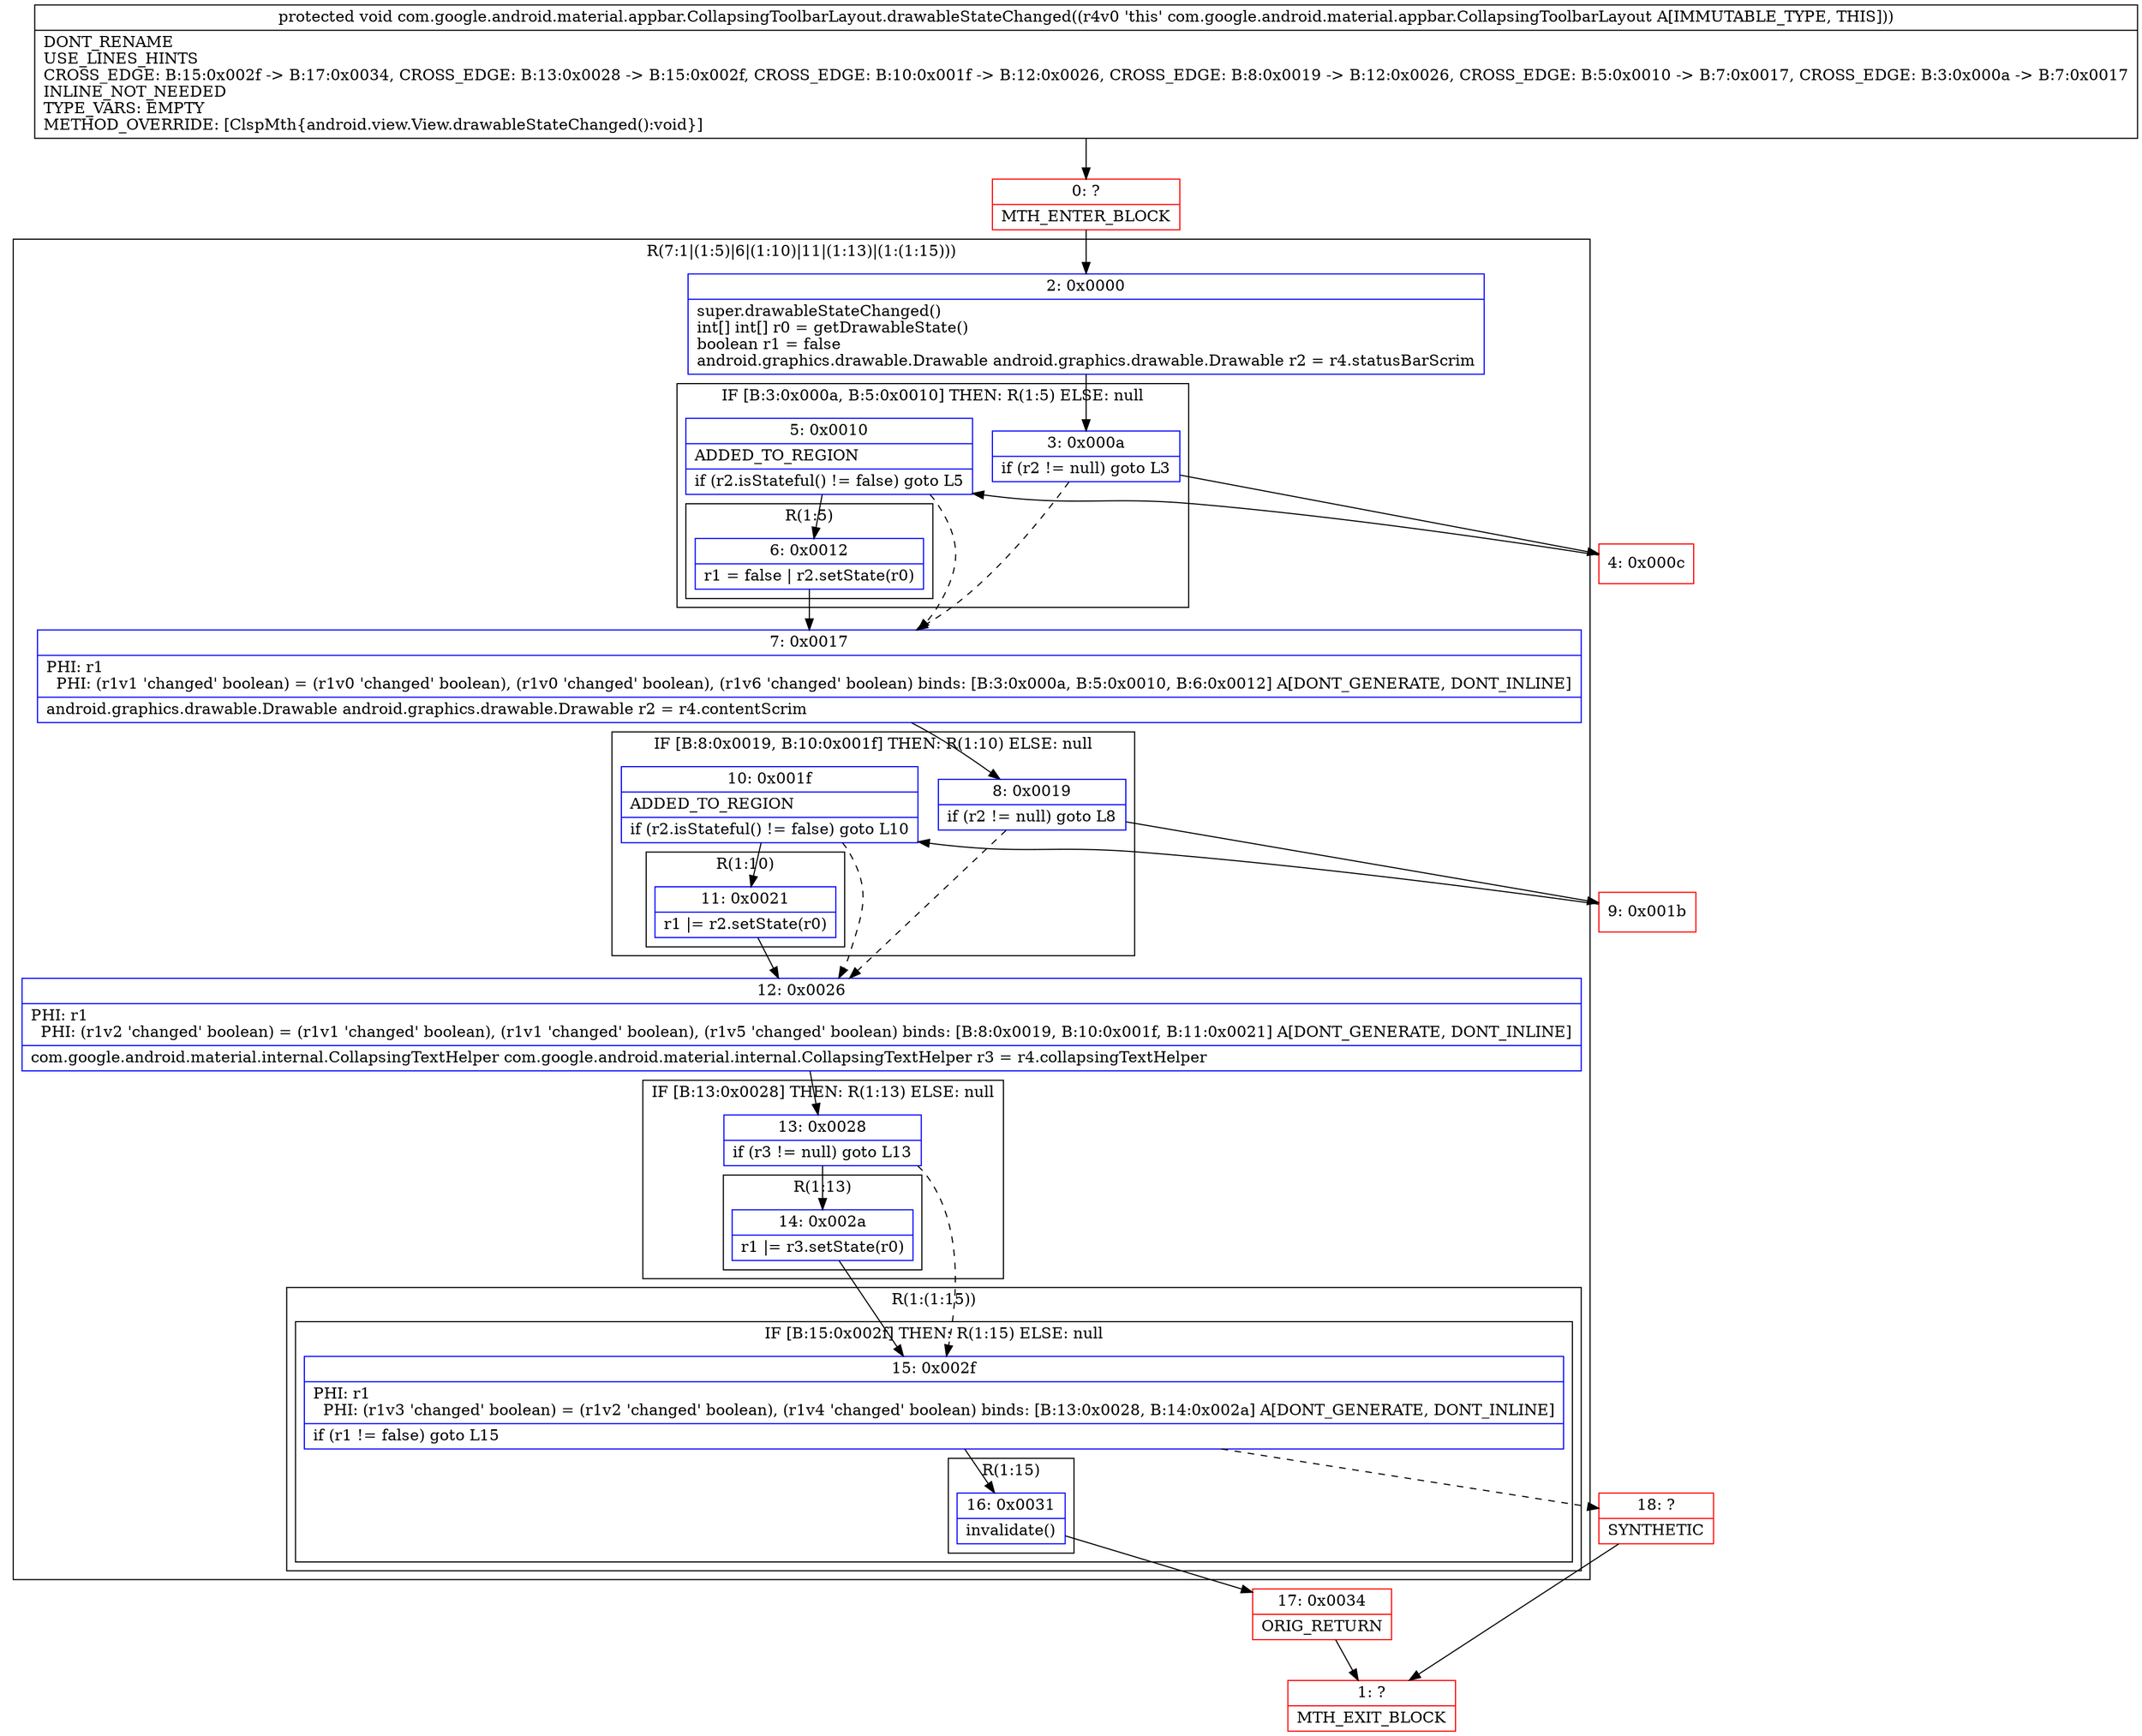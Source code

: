 digraph "CFG forcom.google.android.material.appbar.CollapsingToolbarLayout.drawableStateChanged()V" {
subgraph cluster_Region_1643610163 {
label = "R(7:1|(1:5)|6|(1:10)|11|(1:13)|(1:(1:15)))";
node [shape=record,color=blue];
Node_2 [shape=record,label="{2\:\ 0x0000|super.drawableStateChanged()\lint[] int[] r0 = getDrawableState()\lboolean r1 = false\landroid.graphics.drawable.Drawable android.graphics.drawable.Drawable r2 = r4.statusBarScrim\l}"];
subgraph cluster_IfRegion_654595132 {
label = "IF [B:3:0x000a, B:5:0x0010] THEN: R(1:5) ELSE: null";
node [shape=record,color=blue];
Node_3 [shape=record,label="{3\:\ 0x000a|if (r2 != null) goto L3\l}"];
Node_5 [shape=record,label="{5\:\ 0x0010|ADDED_TO_REGION\l|if (r2.isStateful() != false) goto L5\l}"];
subgraph cluster_Region_870424484 {
label = "R(1:5)";
node [shape=record,color=blue];
Node_6 [shape=record,label="{6\:\ 0x0012|r1 = false \| r2.setState(r0)\l}"];
}
}
Node_7 [shape=record,label="{7\:\ 0x0017|PHI: r1 \l  PHI: (r1v1 'changed' boolean) = (r1v0 'changed' boolean), (r1v0 'changed' boolean), (r1v6 'changed' boolean) binds: [B:3:0x000a, B:5:0x0010, B:6:0x0012] A[DONT_GENERATE, DONT_INLINE]\l|android.graphics.drawable.Drawable android.graphics.drawable.Drawable r2 = r4.contentScrim\l}"];
subgraph cluster_IfRegion_313873830 {
label = "IF [B:8:0x0019, B:10:0x001f] THEN: R(1:10) ELSE: null";
node [shape=record,color=blue];
Node_8 [shape=record,label="{8\:\ 0x0019|if (r2 != null) goto L8\l}"];
Node_10 [shape=record,label="{10\:\ 0x001f|ADDED_TO_REGION\l|if (r2.isStateful() != false) goto L10\l}"];
subgraph cluster_Region_1867209211 {
label = "R(1:10)";
node [shape=record,color=blue];
Node_11 [shape=record,label="{11\:\ 0x0021|r1 \|= r2.setState(r0)\l}"];
}
}
Node_12 [shape=record,label="{12\:\ 0x0026|PHI: r1 \l  PHI: (r1v2 'changed' boolean) = (r1v1 'changed' boolean), (r1v1 'changed' boolean), (r1v5 'changed' boolean) binds: [B:8:0x0019, B:10:0x001f, B:11:0x0021] A[DONT_GENERATE, DONT_INLINE]\l|com.google.android.material.internal.CollapsingTextHelper com.google.android.material.internal.CollapsingTextHelper r3 = r4.collapsingTextHelper\l}"];
subgraph cluster_IfRegion_931763347 {
label = "IF [B:13:0x0028] THEN: R(1:13) ELSE: null";
node [shape=record,color=blue];
Node_13 [shape=record,label="{13\:\ 0x0028|if (r3 != null) goto L13\l}"];
subgraph cluster_Region_1166807737 {
label = "R(1:13)";
node [shape=record,color=blue];
Node_14 [shape=record,label="{14\:\ 0x002a|r1 \|= r3.setState(r0)\l}"];
}
}
subgraph cluster_Region_631637283 {
label = "R(1:(1:15))";
node [shape=record,color=blue];
subgraph cluster_IfRegion_405271587 {
label = "IF [B:15:0x002f] THEN: R(1:15) ELSE: null";
node [shape=record,color=blue];
Node_15 [shape=record,label="{15\:\ 0x002f|PHI: r1 \l  PHI: (r1v3 'changed' boolean) = (r1v2 'changed' boolean), (r1v4 'changed' boolean) binds: [B:13:0x0028, B:14:0x002a] A[DONT_GENERATE, DONT_INLINE]\l|if (r1 != false) goto L15\l}"];
subgraph cluster_Region_604828571 {
label = "R(1:15)";
node [shape=record,color=blue];
Node_16 [shape=record,label="{16\:\ 0x0031|invalidate()\l}"];
}
}
}
}
Node_0 [shape=record,color=red,label="{0\:\ ?|MTH_ENTER_BLOCK\l}"];
Node_4 [shape=record,color=red,label="{4\:\ 0x000c}"];
Node_9 [shape=record,color=red,label="{9\:\ 0x001b}"];
Node_17 [shape=record,color=red,label="{17\:\ 0x0034|ORIG_RETURN\l}"];
Node_1 [shape=record,color=red,label="{1\:\ ?|MTH_EXIT_BLOCK\l}"];
Node_18 [shape=record,color=red,label="{18\:\ ?|SYNTHETIC\l}"];
MethodNode[shape=record,label="{protected void com.google.android.material.appbar.CollapsingToolbarLayout.drawableStateChanged((r4v0 'this' com.google.android.material.appbar.CollapsingToolbarLayout A[IMMUTABLE_TYPE, THIS]))  | DONT_RENAME\lUSE_LINES_HINTS\lCROSS_EDGE: B:15:0x002f \-\> B:17:0x0034, CROSS_EDGE: B:13:0x0028 \-\> B:15:0x002f, CROSS_EDGE: B:10:0x001f \-\> B:12:0x0026, CROSS_EDGE: B:8:0x0019 \-\> B:12:0x0026, CROSS_EDGE: B:5:0x0010 \-\> B:7:0x0017, CROSS_EDGE: B:3:0x000a \-\> B:7:0x0017\lINLINE_NOT_NEEDED\lTYPE_VARS: EMPTY\lMETHOD_OVERRIDE: [ClspMth\{android.view.View.drawableStateChanged():void\}]\l}"];
MethodNode -> Node_0;Node_2 -> Node_3;
Node_3 -> Node_4;
Node_3 -> Node_7[style=dashed];
Node_5 -> Node_6;
Node_5 -> Node_7[style=dashed];
Node_6 -> Node_7;
Node_7 -> Node_8;
Node_8 -> Node_9;
Node_8 -> Node_12[style=dashed];
Node_10 -> Node_11;
Node_10 -> Node_12[style=dashed];
Node_11 -> Node_12;
Node_12 -> Node_13;
Node_13 -> Node_14;
Node_13 -> Node_15[style=dashed];
Node_14 -> Node_15;
Node_15 -> Node_16;
Node_15 -> Node_18[style=dashed];
Node_16 -> Node_17;
Node_0 -> Node_2;
Node_4 -> Node_5;
Node_9 -> Node_10;
Node_17 -> Node_1;
Node_18 -> Node_1;
}

